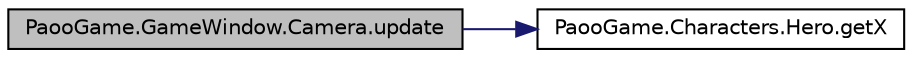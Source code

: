 digraph "PaooGame.GameWindow.Camera.update"
{
 // LATEX_PDF_SIZE
  edge [fontname="Helvetica",fontsize="10",labelfontname="Helvetica",labelfontsize="10"];
  node [fontname="Helvetica",fontsize="10",shape=record];
  rankdir="LR";
  Node1 [label="PaooGame.GameWindow.Camera.update",height=0.2,width=0.4,color="black", fillcolor="grey75", style="filled", fontcolor="black",tooltip="Schimba coordonate unde trebuie sa fie camera(pe ox)"];
  Node1 -> Node2 [color="midnightblue",fontsize="10",style="solid",fontname="Helvetica"];
  Node2 [label="PaooGame.Characters.Hero.getX",height=0.2,width=0.4,color="black", fillcolor="white", style="filled",URL="$class_paoo_game_1_1_characters_1_1_hero.html#a116b1477e509d197e071316797ee55ca",tooltip=" "];
}
